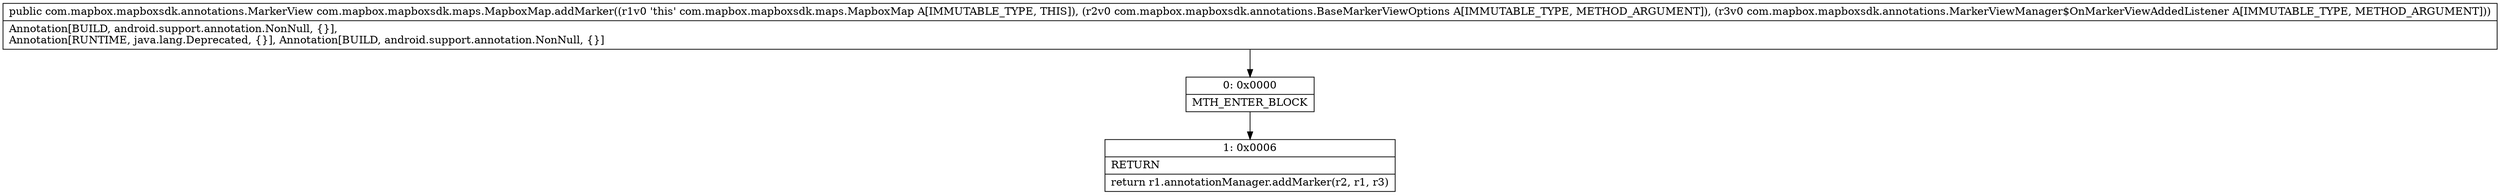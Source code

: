 digraph "CFG forcom.mapbox.mapboxsdk.maps.MapboxMap.addMarker(Lcom\/mapbox\/mapboxsdk\/annotations\/BaseMarkerViewOptions;Lcom\/mapbox\/mapboxsdk\/annotations\/MarkerViewManager$OnMarkerViewAddedListener;)Lcom\/mapbox\/mapboxsdk\/annotations\/MarkerView;" {
Node_0 [shape=record,label="{0\:\ 0x0000|MTH_ENTER_BLOCK\l}"];
Node_1 [shape=record,label="{1\:\ 0x0006|RETURN\l|return r1.annotationManager.addMarker(r2, r1, r3)\l}"];
MethodNode[shape=record,label="{public com.mapbox.mapboxsdk.annotations.MarkerView com.mapbox.mapboxsdk.maps.MapboxMap.addMarker((r1v0 'this' com.mapbox.mapboxsdk.maps.MapboxMap A[IMMUTABLE_TYPE, THIS]), (r2v0 com.mapbox.mapboxsdk.annotations.BaseMarkerViewOptions A[IMMUTABLE_TYPE, METHOD_ARGUMENT]), (r3v0 com.mapbox.mapboxsdk.annotations.MarkerViewManager$OnMarkerViewAddedListener A[IMMUTABLE_TYPE, METHOD_ARGUMENT]))  | Annotation[BUILD, android.support.annotation.NonNull, \{\}], \lAnnotation[RUNTIME, java.lang.Deprecated, \{\}], Annotation[BUILD, android.support.annotation.NonNull, \{\}]\l}"];
MethodNode -> Node_0;
Node_0 -> Node_1;
}

